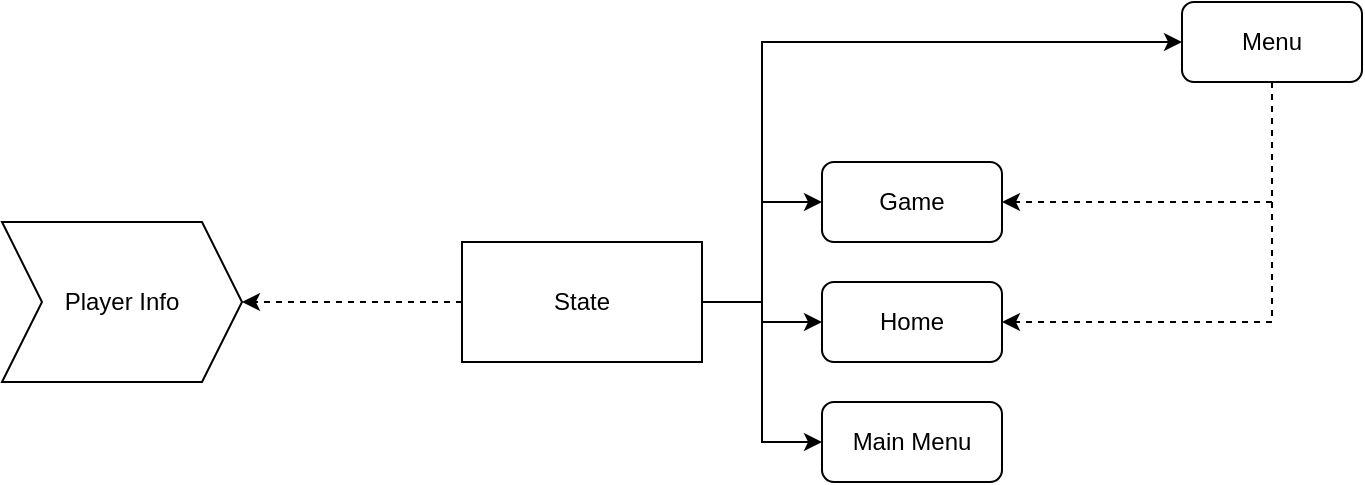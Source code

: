 <mxfile version="14.7.8" type="github" pages="3">
  <diagram id="kEIfM25zizZhZ6Kc5jZf" name="Structure">
    <mxGraphModel dx="1382" dy="764" grid="1" gridSize="10" guides="1" tooltips="1" connect="1" arrows="1" fold="1" page="1" pageScale="1" pageWidth="850" pageHeight="1100" math="0" shadow="0">
      <root>
        <mxCell id="0" />
        <mxCell id="1" parent="0" />
        <mxCell id="NqMpsVKDhAfN20PhDk_8-6" style="edgeStyle=orthogonalEdgeStyle;rounded=0;orthogonalLoop=1;jettySize=auto;html=1;exitX=0;exitY=0.5;exitDx=0;exitDy=0;entryX=1;entryY=0.5;entryDx=0;entryDy=0;dashed=1;" edge="1" parent="1" source="NqMpsVKDhAfN20PhDk_8-2" target="NqMpsVKDhAfN20PhDk_8-4">
          <mxGeometry relative="1" as="geometry">
            <Array as="points">
              <mxPoint x="270" y="230" />
            </Array>
          </mxGeometry>
        </mxCell>
        <mxCell id="NqMpsVKDhAfN20PhDk_8-14" style="edgeStyle=orthogonalEdgeStyle;rounded=0;orthogonalLoop=1;jettySize=auto;html=1;exitX=1;exitY=0.5;exitDx=0;exitDy=0;entryX=0;entryY=0.5;entryDx=0;entryDy=0;" edge="1" parent="1" source="NqMpsVKDhAfN20PhDk_8-2" target="NqMpsVKDhAfN20PhDk_8-10">
          <mxGeometry relative="1" as="geometry" />
        </mxCell>
        <mxCell id="NqMpsVKDhAfN20PhDk_8-15" style="edgeStyle=orthogonalEdgeStyle;rounded=0;orthogonalLoop=1;jettySize=auto;html=1;exitX=1;exitY=0.5;exitDx=0;exitDy=0;entryX=0;entryY=0.5;entryDx=0;entryDy=0;" edge="1" parent="1" source="NqMpsVKDhAfN20PhDk_8-2" target="NqMpsVKDhAfN20PhDk_8-9">
          <mxGeometry relative="1" as="geometry" />
        </mxCell>
        <mxCell id="NqMpsVKDhAfN20PhDk_8-16" style="edgeStyle=orthogonalEdgeStyle;rounded=0;orthogonalLoop=1;jettySize=auto;html=1;exitX=1;exitY=0.5;exitDx=0;exitDy=0;entryX=0;entryY=0.5;entryDx=0;entryDy=0;entryPerimeter=0;" edge="1" parent="1" source="NqMpsVKDhAfN20PhDk_8-2" target="NqMpsVKDhAfN20PhDk_8-8">
          <mxGeometry relative="1" as="geometry" />
        </mxCell>
        <mxCell id="3QHtiIeBiJ7OlSHWTBUB-1" style="edgeStyle=orthogonalEdgeStyle;rounded=0;orthogonalLoop=1;jettySize=auto;html=1;exitX=1;exitY=0.5;exitDx=0;exitDy=0;entryX=0;entryY=0.5;entryDx=0;entryDy=0;" edge="1" parent="1" source="NqMpsVKDhAfN20PhDk_8-2" target="NqMpsVKDhAfN20PhDk_8-11">
          <mxGeometry relative="1" as="geometry">
            <Array as="points">
              <mxPoint x="430" y="230" />
              <mxPoint x="430" y="100" />
            </Array>
          </mxGeometry>
        </mxCell>
        <mxCell id="NqMpsVKDhAfN20PhDk_8-2" value="State" style="rounded=0;whiteSpace=wrap;html=1;" vertex="1" parent="1">
          <mxGeometry x="280" y="200" width="120" height="60" as="geometry" />
        </mxCell>
        <mxCell id="NqMpsVKDhAfN20PhDk_8-4" value="Player Info" style="shape=step;perimeter=stepPerimeter;whiteSpace=wrap;html=1;fixedSize=1;" vertex="1" parent="1">
          <mxGeometry x="50" y="190" width="120" height="80" as="geometry" />
        </mxCell>
        <mxCell id="NqMpsVKDhAfN20PhDk_8-8" value="Main Menu" style="rounded=1;whiteSpace=wrap;html=1;" vertex="1" parent="1">
          <mxGeometry x="460" y="280" width="90" height="40" as="geometry" />
        </mxCell>
        <mxCell id="NqMpsVKDhAfN20PhDk_8-9" value="Home" style="rounded=1;whiteSpace=wrap;html=1;" vertex="1" parent="1">
          <mxGeometry x="460" y="220" width="90" height="40" as="geometry" />
        </mxCell>
        <mxCell id="NqMpsVKDhAfN20PhDk_8-10" value="Game" style="rounded=1;whiteSpace=wrap;html=1;" vertex="1" parent="1">
          <mxGeometry x="460" y="160" width="90" height="40" as="geometry" />
        </mxCell>
        <mxCell id="3QHtiIeBiJ7OlSHWTBUB-2" style="edgeStyle=orthogonalEdgeStyle;rounded=0;orthogonalLoop=1;jettySize=auto;html=1;exitX=0.5;exitY=1;exitDx=0;exitDy=0;entryX=1;entryY=0.5;entryDx=0;entryDy=0;dashed=1;" edge="1" parent="1" source="NqMpsVKDhAfN20PhDk_8-11" target="NqMpsVKDhAfN20PhDk_8-10">
          <mxGeometry relative="1" as="geometry" />
        </mxCell>
        <mxCell id="3QHtiIeBiJ7OlSHWTBUB-3" style="edgeStyle=orthogonalEdgeStyle;rounded=0;orthogonalLoop=1;jettySize=auto;html=1;exitX=0.5;exitY=1;exitDx=0;exitDy=0;entryX=1;entryY=0.5;entryDx=0;entryDy=0;dashed=1;" edge="1" parent="1" source="NqMpsVKDhAfN20PhDk_8-11" target="NqMpsVKDhAfN20PhDk_8-9">
          <mxGeometry relative="1" as="geometry" />
        </mxCell>
        <mxCell id="NqMpsVKDhAfN20PhDk_8-11" value="Menu" style="rounded=1;whiteSpace=wrap;html=1;" vertex="1" parent="1">
          <mxGeometry x="640" y="80" width="90" height="40" as="geometry" />
        </mxCell>
      </root>
    </mxGraphModel>
  </diagram>
  <diagram id="nBG3Ood8k03j668jLn8-" name="Items">
    <mxGraphModel dx="2232" dy="764" grid="1" gridSize="10" guides="1" tooltips="1" connect="1" arrows="1" fold="1" page="1" pageScale="1" pageWidth="850" pageHeight="1100" math="0" shadow="0">
      <root>
        <mxCell id="Mm54XUP0O8C1013zPJVE-0" />
        <mxCell id="Mm54XUP0O8C1013zPJVE-1" parent="Mm54XUP0O8C1013zPJVE-0" />
        <mxCell id="H8FJRkdg-tG_NGc22QOD-3" style="edgeStyle=orthogonalEdgeStyle;rounded=0;orthogonalLoop=1;jettySize=auto;html=1;exitX=0.5;exitY=1;exitDx=0;exitDy=0;entryX=0.5;entryY=0;entryDx=0;entryDy=0;" edge="1" parent="Mm54XUP0O8C1013zPJVE-1" source="H8FJRkdg-tG_NGc22QOD-0" target="H8FJRkdg-tG_NGc22QOD-2">
          <mxGeometry relative="1" as="geometry" />
        </mxCell>
        <mxCell id="H8FJRkdg-tG_NGc22QOD-5" style="edgeStyle=orthogonalEdgeStyle;rounded=0;orthogonalLoop=1;jettySize=auto;html=1;exitX=0.5;exitY=1;exitDx=0;exitDy=0;entryX=0.5;entryY=0;entryDx=0;entryDy=0;" edge="1" parent="Mm54XUP0O8C1013zPJVE-1" source="H8FJRkdg-tG_NGc22QOD-0" target="H8FJRkdg-tG_NGc22QOD-4">
          <mxGeometry relative="1" as="geometry" />
        </mxCell>
        <mxCell id="H8FJRkdg-tG_NGc22QOD-12" style="edgeStyle=orthogonalEdgeStyle;rounded=0;orthogonalLoop=1;jettySize=auto;html=1;exitX=0.5;exitY=1;exitDx=0;exitDy=0;entryX=0.5;entryY=0;entryDx=0;entryDy=0;" edge="1" parent="Mm54XUP0O8C1013zPJVE-1" source="H8FJRkdg-tG_NGc22QOD-0" target="H8FJRkdg-tG_NGc22QOD-11">
          <mxGeometry relative="1" as="geometry" />
        </mxCell>
        <mxCell id="XrCZZYwD7dwhZkWj_voX-15" style="edgeStyle=orthogonalEdgeStyle;rounded=0;orthogonalLoop=1;jettySize=auto;html=1;exitX=0.5;exitY=1;exitDx=0;exitDy=0;entryX=0.5;entryY=0;entryDx=0;entryDy=0;" edge="1" parent="Mm54XUP0O8C1013zPJVE-1" source="H8FJRkdg-tG_NGc22QOD-0" target="XrCZZYwD7dwhZkWj_voX-14">
          <mxGeometry relative="1" as="geometry" />
        </mxCell>
        <mxCell id="H8FJRkdg-tG_NGc22QOD-0" value="Buildings" style="rounded=0;whiteSpace=wrap;html=1;" vertex="1" parent="Mm54XUP0O8C1013zPJVE-1">
          <mxGeometry x="-50" y="270" width="120" height="60" as="geometry" />
        </mxCell>
        <mxCell id="H8FJRkdg-tG_NGc22QOD-10" style="edgeStyle=orthogonalEdgeStyle;rounded=0;orthogonalLoop=1;jettySize=auto;html=1;exitX=0.5;exitY=1;exitDx=0;exitDy=0;entryX=0.5;entryY=0;entryDx=0;entryDy=0;" edge="1" parent="Mm54XUP0O8C1013zPJVE-1" source="H8FJRkdg-tG_NGc22QOD-1" target="H8FJRkdg-tG_NGc22QOD-8">
          <mxGeometry relative="1" as="geometry" />
        </mxCell>
        <mxCell id="H8FJRkdg-tG_NGc22QOD-1" value="Units" style="rounded=0;whiteSpace=wrap;html=1;" vertex="1" parent="Mm54XUP0O8C1013zPJVE-1">
          <mxGeometry x="517.5" y="260" width="120" height="60" as="geometry" />
        </mxCell>
        <mxCell id="XrCZZYwD7dwhZkWj_voX-17" style="edgeStyle=orthogonalEdgeStyle;rounded=0;orthogonalLoop=1;jettySize=auto;html=1;exitX=0.5;exitY=1;exitDx=0;exitDy=0;entryX=0.5;entryY=0;entryDx=0;entryDy=0;" edge="1" parent="Mm54XUP0O8C1013zPJVE-1" source="H8FJRkdg-tG_NGc22QOD-2" target="XrCZZYwD7dwhZkWj_voX-12">
          <mxGeometry relative="1" as="geometry" />
        </mxCell>
        <mxCell id="XrCZZYwD7dwhZkWj_voX-18" style="edgeStyle=orthogonalEdgeStyle;rounded=0;orthogonalLoop=1;jettySize=auto;html=1;exitX=0.5;exitY=1;exitDx=0;exitDy=0;entryX=0.5;entryY=0;entryDx=0;entryDy=0;" edge="1" parent="Mm54XUP0O8C1013zPJVE-1" source="H8FJRkdg-tG_NGc22QOD-2" target="XrCZZYwD7dwhZkWj_voX-16">
          <mxGeometry relative="1" as="geometry" />
        </mxCell>
        <mxCell id="H8FJRkdg-tG_NGc22QOD-2" value="Spawners" style="rounded=0;whiteSpace=wrap;html=1;" vertex="1" parent="Mm54XUP0O8C1013zPJVE-1">
          <mxGeometry x="-240" y="400" width="120" height="60" as="geometry" />
        </mxCell>
        <mxCell id="XrCZZYwD7dwhZkWj_voX-11" style="edgeStyle=orthogonalEdgeStyle;rounded=0;orthogonalLoop=1;jettySize=auto;html=1;exitX=0.5;exitY=1;exitDx=0;exitDy=0;entryX=0.5;entryY=0;entryDx=0;entryDy=0;" edge="1" parent="Mm54XUP0O8C1013zPJVE-1" source="H8FJRkdg-tG_NGc22QOD-4" target="XrCZZYwD7dwhZkWj_voX-10">
          <mxGeometry relative="1" as="geometry" />
        </mxCell>
        <mxCell id="H8FJRkdg-tG_NGc22QOD-4" value="Economy Generator" style="rounded=0;whiteSpace=wrap;html=1;" vertex="1" parent="Mm54XUP0O8C1013zPJVE-1">
          <mxGeometry x="-50" y="400" width="120" height="60" as="geometry" />
        </mxCell>
        <mxCell id="XrCZZYwD7dwhZkWj_voX-6" style="edgeStyle=orthogonalEdgeStyle;rounded=0;orthogonalLoop=1;jettySize=auto;html=1;exitX=0.5;exitY=1;exitDx=0;exitDy=0;entryX=0.5;entryY=0;entryDx=0;entryDy=0;" edge="1" parent="Mm54XUP0O8C1013zPJVE-1" source="H8FJRkdg-tG_NGc22QOD-6">
          <mxGeometry relative="1" as="geometry">
            <mxPoint x="750" y="510" as="targetPoint" />
          </mxGeometry>
        </mxCell>
        <mxCell id="XrCZZYwD7dwhZkWj_voX-4" style="edgeStyle=orthogonalEdgeStyle;rounded=0;orthogonalLoop=1;jettySize=auto;html=1;exitX=0.5;exitY=1;exitDx=0;exitDy=0;entryX=0.5;entryY=0;entryDx=0;entryDy=0;" edge="1" parent="Mm54XUP0O8C1013zPJVE-1" source="H8FJRkdg-tG_NGc22QOD-8" target="XrCZZYwD7dwhZkWj_voX-0">
          <mxGeometry relative="1" as="geometry" />
        </mxCell>
        <mxCell id="XrCZZYwD7dwhZkWj_voX-5" style="edgeStyle=orthogonalEdgeStyle;rounded=0;orthogonalLoop=1;jettySize=auto;html=1;exitX=0.5;exitY=1;exitDx=0;exitDy=0;entryX=0.5;entryY=0;entryDx=0;entryDy=0;" edge="1" parent="Mm54XUP0O8C1013zPJVE-1" source="H8FJRkdg-tG_NGc22QOD-8" target="XrCZZYwD7dwhZkWj_voX-1">
          <mxGeometry relative="1" as="geometry" />
        </mxCell>
        <mxCell id="H8FJRkdg-tG_NGc22QOD-8" value="Combat" style="rounded=0;whiteSpace=wrap;html=1;" vertex="1" parent="Mm54XUP0O8C1013zPJVE-1">
          <mxGeometry x="517.5" y="390" width="120" height="60" as="geometry" />
        </mxCell>
        <mxCell id="XrCZZYwD7dwhZkWj_voX-9" style="edgeStyle=orthogonalEdgeStyle;rounded=0;orthogonalLoop=1;jettySize=auto;html=1;exitX=0.5;exitY=1;exitDx=0;exitDy=0;entryX=0.5;entryY=0;entryDx=0;entryDy=0;" edge="1" parent="Mm54XUP0O8C1013zPJVE-1" source="H8FJRkdg-tG_NGc22QOD-11" target="XrCZZYwD7dwhZkWj_voX-8">
          <mxGeometry relative="1" as="geometry" />
        </mxCell>
        <mxCell id="H8FJRkdg-tG_NGc22QOD-11" value="Defense/Attack" style="rounded=0;whiteSpace=wrap;html=1;" vertex="1" parent="Mm54XUP0O8C1013zPJVE-1">
          <mxGeometry x="160" y="400" width="120" height="60" as="geometry" />
        </mxCell>
        <mxCell id="H8FJRkdg-tG_NGc22QOD-19" style="edgeStyle=orthogonalEdgeStyle;rounded=0;orthogonalLoop=1;jettySize=auto;html=1;exitX=0.5;exitY=1;exitDx=0;exitDy=0;entryX=0.5;entryY=0;entryDx=0;entryDy=0;" edge="1" parent="Mm54XUP0O8C1013zPJVE-1" source="H8FJRkdg-tG_NGc22QOD-13" target="H8FJRkdg-tG_NGc22QOD-18">
          <mxGeometry relative="1" as="geometry" />
        </mxCell>
        <mxCell id="H8FJRkdg-tG_NGc22QOD-13" value="Currency" style="rounded=0;whiteSpace=wrap;html=1;" vertex="1" parent="Mm54XUP0O8C1013zPJVE-1">
          <mxGeometry x="-70" y="620" width="120" height="60" as="geometry" />
        </mxCell>
        <mxCell id="H8FJRkdg-tG_NGc22QOD-18" value="Gold" style="rounded=1;whiteSpace=wrap;html=1;" vertex="1" parent="Mm54XUP0O8C1013zPJVE-1">
          <mxGeometry x="-70" y="750" width="120" height="60" as="geometry" />
        </mxCell>
        <mxCell id="XrCZZYwD7dwhZkWj_voX-0" value="Melee" style="rounded=1;whiteSpace=wrap;html=1;" vertex="1" parent="Mm54XUP0O8C1013zPJVE-1">
          <mxGeometry x="447.5" y="520" width="120" height="60" as="geometry" />
        </mxCell>
        <mxCell id="XrCZZYwD7dwhZkWj_voX-1" value="Ranged" style="rounded=1;whiteSpace=wrap;html=1;" vertex="1" parent="Mm54XUP0O8C1013zPJVE-1">
          <mxGeometry x="587.5" y="520" width="120" height="60" as="geometry" />
        </mxCell>
        <mxCell id="XrCZZYwD7dwhZkWj_voX-8" value="Stone Hurler" style="rounded=1;whiteSpace=wrap;html=1;" vertex="1" parent="Mm54XUP0O8C1013zPJVE-1">
          <mxGeometry x="160" y="500" width="120" height="60" as="geometry" />
        </mxCell>
        <mxCell id="XrCZZYwD7dwhZkWj_voX-10" value="Gold Mine" style="rounded=1;whiteSpace=wrap;html=1;" vertex="1" parent="Mm54XUP0O8C1013zPJVE-1">
          <mxGeometry x="-50" y="490" width="120" height="60" as="geometry" />
        </mxCell>
        <mxCell id="XrCZZYwD7dwhZkWj_voX-12" value="Melee Spawner" style="rounded=1;whiteSpace=wrap;html=1;" vertex="1" parent="Mm54XUP0O8C1013zPJVE-1">
          <mxGeometry x="-190" y="510" width="120" height="60" as="geometry" />
        </mxCell>
        <mxCell id="XrCZZYwD7dwhZkWj_voX-14" value="Command Center" style="rounded=1;whiteSpace=wrap;html=1;" vertex="1" parent="Mm54XUP0O8C1013zPJVE-1">
          <mxGeometry x="-500" y="400" width="120" height="60" as="geometry" />
        </mxCell>
        <mxCell id="XrCZZYwD7dwhZkWj_voX-16" value="Ranged Spawner" style="rounded=1;whiteSpace=wrap;html=1;" vertex="1" parent="Mm54XUP0O8C1013zPJVE-1">
          <mxGeometry x="-320" y="510" width="120" height="60" as="geometry" />
        </mxCell>
      </root>
    </mxGraphModel>
  </diagram>
  <diagram id="I1zqG8G090VhmEKgnmgG" name="Game Structure">
    <mxGraphModel dx="2232" dy="764" grid="1" gridSize="10" guides="1" tooltips="1" connect="1" arrows="1" fold="1" page="1" pageScale="1" pageWidth="850" pageHeight="1100" math="0" shadow="0">
      <root>
        <mxCell id="7RY1YWYiHsgG8xTm4yaZ-0" />
        <mxCell id="7RY1YWYiHsgG8xTm4yaZ-1" parent="7RY1YWYiHsgG8xTm4yaZ-0" />
        <mxCell id="7RY1YWYiHsgG8xTm4yaZ-14" style="edgeStyle=orthogonalEdgeStyle;rounded=0;orthogonalLoop=1;jettySize=auto;html=1;exitX=1;exitY=0.5;exitDx=0;exitDy=0;entryX=0;entryY=0.5;entryDx=0;entryDy=0;" edge="1" parent="7RY1YWYiHsgG8xTm4yaZ-1" source="7RY1YWYiHsgG8xTm4yaZ-13" target="7RY1YWYiHsgG8xTm4yaZ-16">
          <mxGeometry relative="1" as="geometry">
            <mxPoint x="90" y="350" as="targetPoint" />
          </mxGeometry>
        </mxCell>
        <mxCell id="7RY1YWYiHsgG8xTm4yaZ-15" style="edgeStyle=orthogonalEdgeStyle;rounded=0;orthogonalLoop=1;jettySize=auto;html=1;exitX=1;exitY=0.5;exitDx=0;exitDy=0;entryX=0;entryY=0.5;entryDx=0;entryDy=0;" edge="1" parent="7RY1YWYiHsgG8xTm4yaZ-1" source="7RY1YWYiHsgG8xTm4yaZ-13" target="7RY1YWYiHsgG8xTm4yaZ-17">
          <mxGeometry relative="1" as="geometry">
            <mxPoint x="90" y="460" as="targetPoint" />
          </mxGeometry>
        </mxCell>
        <mxCell id="7RY1YWYiHsgG8xTm4yaZ-13" value="Game States" style="rounded=0;whiteSpace=wrap;html=1;" vertex="1" parent="7RY1YWYiHsgG8xTm4yaZ-1">
          <mxGeometry x="-100" y="380" width="100" height="60" as="geometry" />
        </mxCell>
        <mxCell id="7RY1YWYiHsgG8xTm4yaZ-20" style="edgeStyle=orthogonalEdgeStyle;rounded=0;orthogonalLoop=1;jettySize=auto;html=1;exitX=0.5;exitY=1;exitDx=0;exitDy=0;entryX=0.5;entryY=0;entryDx=0;entryDy=0;dashed=1;" edge="1" parent="7RY1YWYiHsgG8xTm4yaZ-1" source="7RY1YWYiHsgG8xTm4yaZ-16" target="7RY1YWYiHsgG8xTm4yaZ-18">
          <mxGeometry relative="1" as="geometry" />
        </mxCell>
        <mxCell id="7RY1YWYiHsgG8xTm4yaZ-26" style="edgeStyle=orthogonalEdgeStyle;rounded=0;orthogonalLoop=1;jettySize=auto;html=1;exitX=1;exitY=0.5;exitDx=0;exitDy=0;entryX=0;entryY=0.5;entryDx=0;entryDy=0;" edge="1" parent="7RY1YWYiHsgG8xTm4yaZ-1" source="7RY1YWYiHsgG8xTm4yaZ-16" target="7RY1YWYiHsgG8xTm4yaZ-23">
          <mxGeometry relative="1" as="geometry" />
        </mxCell>
        <mxCell id="7RY1YWYiHsgG8xTm4yaZ-27" style="edgeStyle=orthogonalEdgeStyle;rounded=0;orthogonalLoop=1;jettySize=auto;html=1;exitX=1;exitY=0.5;exitDx=0;exitDy=0;entryX=0;entryY=0.5;entryDx=0;entryDy=0;" edge="1" parent="7RY1YWYiHsgG8xTm4yaZ-1" source="7RY1YWYiHsgG8xTm4yaZ-16" target="7RY1YWYiHsgG8xTm4yaZ-22">
          <mxGeometry relative="1" as="geometry" />
        </mxCell>
        <mxCell id="7RY1YWYiHsgG8xTm4yaZ-16" value="Ingame" style="rounded=1;whiteSpace=wrap;html=1;" vertex="1" parent="7RY1YWYiHsgG8xTm4yaZ-1">
          <mxGeometry x="130" y="240" width="120" height="60" as="geometry" />
        </mxCell>
        <mxCell id="7RY1YWYiHsgG8xTm4yaZ-21" style="edgeStyle=orthogonalEdgeStyle;rounded=0;orthogonalLoop=1;jettySize=auto;html=1;exitX=0.5;exitY=0;exitDx=0;exitDy=0;entryX=0.5;entryY=1;entryDx=0;entryDy=0;dashed=1;" edge="1" parent="7RY1YWYiHsgG8xTm4yaZ-1" source="7RY1YWYiHsgG8xTm4yaZ-17" target="7RY1YWYiHsgG8xTm4yaZ-18">
          <mxGeometry relative="1" as="geometry" />
        </mxCell>
        <mxCell id="7RY1YWYiHsgG8xTm4yaZ-30" style="edgeStyle=orthogonalEdgeStyle;rounded=0;orthogonalLoop=1;jettySize=auto;html=1;exitX=1;exitY=0.5;exitDx=0;exitDy=0;entryX=0;entryY=0.5;entryDx=0;entryDy=0;" edge="1" parent="7RY1YWYiHsgG8xTm4yaZ-1" source="7RY1YWYiHsgG8xTm4yaZ-17" target="7RY1YWYiHsgG8xTm4yaZ-28">
          <mxGeometry relative="1" as="geometry" />
        </mxCell>
        <mxCell id="7RY1YWYiHsgG8xTm4yaZ-31" style="edgeStyle=orthogonalEdgeStyle;rounded=0;orthogonalLoop=1;jettySize=auto;html=1;exitX=1;exitY=0.5;exitDx=0;exitDy=0;entryX=0;entryY=0.5;entryDx=0;entryDy=0;" edge="1" parent="7RY1YWYiHsgG8xTm4yaZ-1" source="7RY1YWYiHsgG8xTm4yaZ-17" target="7RY1YWYiHsgG8xTm4yaZ-29">
          <mxGeometry relative="1" as="geometry" />
        </mxCell>
        <mxCell id="7RY1YWYiHsgG8xTm4yaZ-17" value="Game Home" style="rounded=1;whiteSpace=wrap;html=1;" vertex="1" parent="7RY1YWYiHsgG8xTm4yaZ-1">
          <mxGeometry x="130" y="510" width="120" height="60" as="geometry" />
        </mxCell>
        <mxCell id="7RY1YWYiHsgG8xTm4yaZ-18" value="Player Info" style="shape=step;perimeter=stepPerimeter;whiteSpace=wrap;html=1;fixedSize=1;" vertex="1" parent="7RY1YWYiHsgG8xTm4yaZ-1">
          <mxGeometry x="140" y="420" width="100" height="30" as="geometry" />
        </mxCell>
        <mxCell id="77SyVFQpc3j84GxGPSy--13" style="edgeStyle=orthogonalEdgeStyle;rounded=0;orthogonalLoop=1;jettySize=auto;html=1;exitX=1;exitY=0.5;exitDx=0;exitDy=0;entryX=0;entryY=0.5;entryDx=0;entryDy=0;dashed=1;" edge="1" parent="7RY1YWYiHsgG8xTm4yaZ-1" source="7RY1YWYiHsgG8xTm4yaZ-22" target="77SyVFQpc3j84GxGPSy--2">
          <mxGeometry relative="1" as="geometry" />
        </mxCell>
        <mxCell id="7RY1YWYiHsgG8xTm4yaZ-22" value="Default State" style="rounded=1;whiteSpace=wrap;html=1;" vertex="1" parent="7RY1YWYiHsgG8xTm4yaZ-1">
          <mxGeometry x="310" y="285" width="120" height="60" as="geometry" />
        </mxCell>
        <mxCell id="7RY1YWYiHsgG8xTm4yaZ-23" value="Ingame Menu" style="rounded=1;whiteSpace=wrap;html=1;" vertex="1" parent="7RY1YWYiHsgG8xTm4yaZ-1">
          <mxGeometry x="310" y="195" width="120" height="60" as="geometry" />
        </mxCell>
        <mxCell id="7RY1YWYiHsgG8xTm4yaZ-24" value="Unit/Building Selected Sidebar" style="rounded=1;whiteSpace=wrap;html=1;" vertex="1" parent="7RY1YWYiHsgG8xTm4yaZ-1">
          <mxGeometry x="730" y="75" width="120" height="60" as="geometry" />
        </mxCell>
        <mxCell id="7RY1YWYiHsgG8xTm4yaZ-28" value="Menu" style="rounded=1;whiteSpace=wrap;html=1;" vertex="1" parent="7RY1YWYiHsgG8xTm4yaZ-1">
          <mxGeometry x="320" y="470" width="120" height="60" as="geometry" />
        </mxCell>
        <mxCell id="7RY1YWYiHsgG8xTm4yaZ-29" value="Default" style="rounded=1;whiteSpace=wrap;html=1;" vertex="1" parent="7RY1YWYiHsgG8xTm4yaZ-1">
          <mxGeometry x="320" y="560" width="120" height="60" as="geometry" />
        </mxCell>
        <mxCell id="77SyVFQpc3j84GxGPSy--0" value="Building Selector" style="rounded=1;whiteSpace=wrap;html=1;" vertex="1" parent="7RY1YWYiHsgG8xTm4yaZ-1">
          <mxGeometry x="520" y="285" width="120" height="60" as="geometry" />
        </mxCell>
        <mxCell id="77SyVFQpc3j84GxGPSy--5" style="edgeStyle=orthogonalEdgeStyle;rounded=0;orthogonalLoop=1;jettySize=auto;html=1;exitX=1;exitY=0.5;exitDx=0;exitDy=0;entryX=0;entryY=0.5;entryDx=0;entryDy=0;" edge="1" parent="7RY1YWYiHsgG8xTm4yaZ-1" source="77SyVFQpc3j84GxGPSy--2" target="7RY1YWYiHsgG8xTm4yaZ-24">
          <mxGeometry relative="1" as="geometry" />
        </mxCell>
        <mxCell id="77SyVFQpc3j84GxGPSy--6" style="edgeStyle=orthogonalEdgeStyle;rounded=0;orthogonalLoop=1;jettySize=auto;html=1;exitX=1;exitY=0.5;exitDx=0;exitDy=0;entryX=0;entryY=0.5;entryDx=0;entryDy=0;" edge="1" parent="7RY1YWYiHsgG8xTm4yaZ-1" source="77SyVFQpc3j84GxGPSy--2" target="77SyVFQpc3j84GxGPSy--3">
          <mxGeometry relative="1" as="geometry" />
        </mxCell>
        <mxCell id="77SyVFQpc3j84GxGPSy--7" style="edgeStyle=orthogonalEdgeStyle;rounded=0;orthogonalLoop=1;jettySize=auto;html=1;exitX=1;exitY=0.5;exitDx=0;exitDy=0;entryX=0;entryY=0.5;entryDx=0;entryDy=0;" edge="1" parent="7RY1YWYiHsgG8xTm4yaZ-1" source="77SyVFQpc3j84GxGPSy--2" target="77SyVFQpc3j84GxGPSy--4">
          <mxGeometry relative="1" as="geometry" />
        </mxCell>
        <mxCell id="77SyVFQpc3j84GxGPSy--2" value="Sidebars" style="rounded=0;whiteSpace=wrap;html=1;" vertex="1" parent="7RY1YWYiHsgG8xTm4yaZ-1">
          <mxGeometry x="520" y="155" width="120" height="60" as="geometry" />
        </mxCell>
        <mxCell id="77SyVFQpc3j84GxGPSy--3" value="&quot;Planning to build&quot; sidebar" style="rounded=1;whiteSpace=wrap;html=1;" vertex="1" parent="7RY1YWYiHsgG8xTm4yaZ-1">
          <mxGeometry x="730" y="155" width="120" height="60" as="geometry" />
        </mxCell>
        <mxCell id="77SyVFQpc3j84GxGPSy--4" value="Default Sidebar" style="rounded=1;whiteSpace=wrap;html=1;" vertex="1" parent="7RY1YWYiHsgG8xTm4yaZ-1">
          <mxGeometry x="730" y="245" width="120" height="60" as="geometry" />
        </mxCell>
        <mxCell id="77SyVFQpc3j84GxGPSy--11" style="edgeStyle=orthogonalEdgeStyle;rounded=0;orthogonalLoop=1;jettySize=auto;html=1;exitX=1;exitY=0.5;exitDx=0;exitDy=0;entryX=0;entryY=0.5;entryDx=0;entryDy=0;dashed=1;" edge="1" parent="7RY1YWYiHsgG8xTm4yaZ-1" source="7RY1YWYiHsgG8xTm4yaZ-22" target="77SyVFQpc3j84GxGPSy--0">
          <mxGeometry relative="1" as="geometry">
            <mxPoint x="430" y="-35" as="sourcePoint" />
          </mxGeometry>
        </mxCell>
      </root>
    </mxGraphModel>
  </diagram>
</mxfile>
